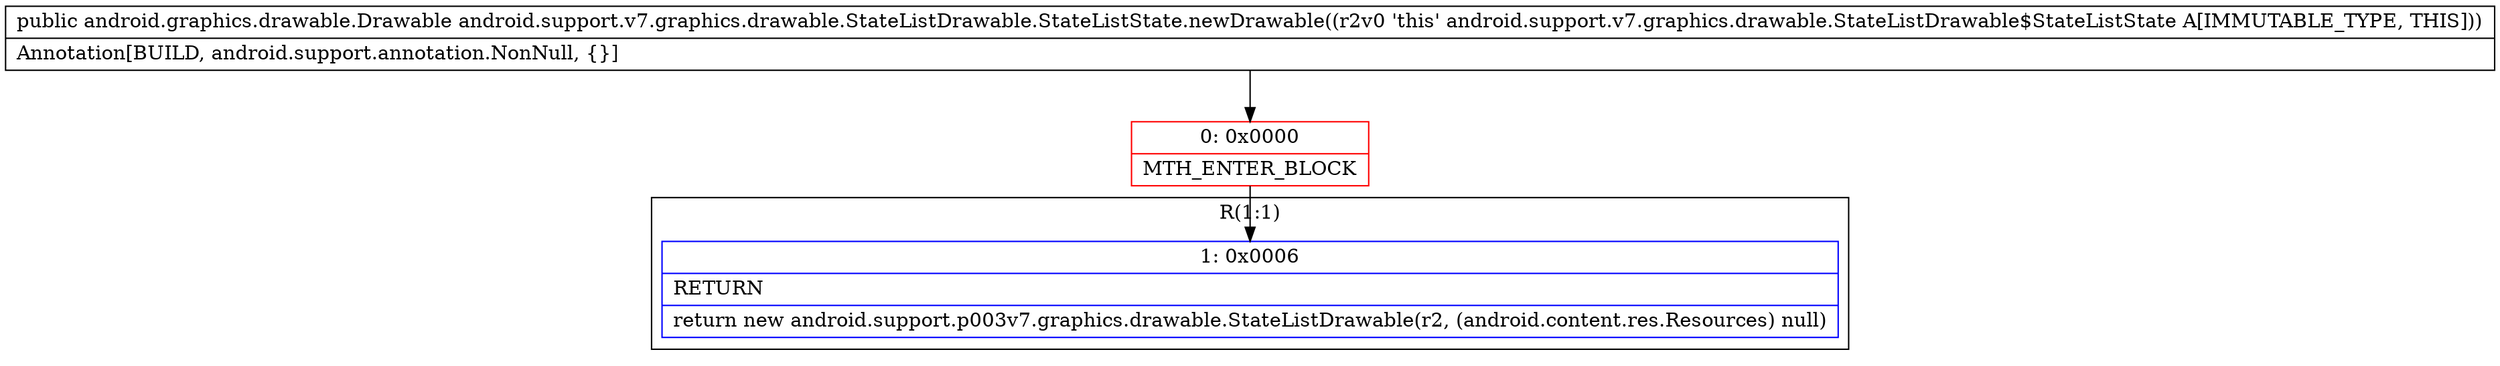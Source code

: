 digraph "CFG forandroid.support.v7.graphics.drawable.StateListDrawable.StateListState.newDrawable()Landroid\/graphics\/drawable\/Drawable;" {
subgraph cluster_Region_207395275 {
label = "R(1:1)";
node [shape=record,color=blue];
Node_1 [shape=record,label="{1\:\ 0x0006|RETURN\l|return new android.support.p003v7.graphics.drawable.StateListDrawable(r2, (android.content.res.Resources) null)\l}"];
}
Node_0 [shape=record,color=red,label="{0\:\ 0x0000|MTH_ENTER_BLOCK\l}"];
MethodNode[shape=record,label="{public android.graphics.drawable.Drawable android.support.v7.graphics.drawable.StateListDrawable.StateListState.newDrawable((r2v0 'this' android.support.v7.graphics.drawable.StateListDrawable$StateListState A[IMMUTABLE_TYPE, THIS]))  | Annotation[BUILD, android.support.annotation.NonNull, \{\}]\l}"];
MethodNode -> Node_0;
Node_0 -> Node_1;
}

